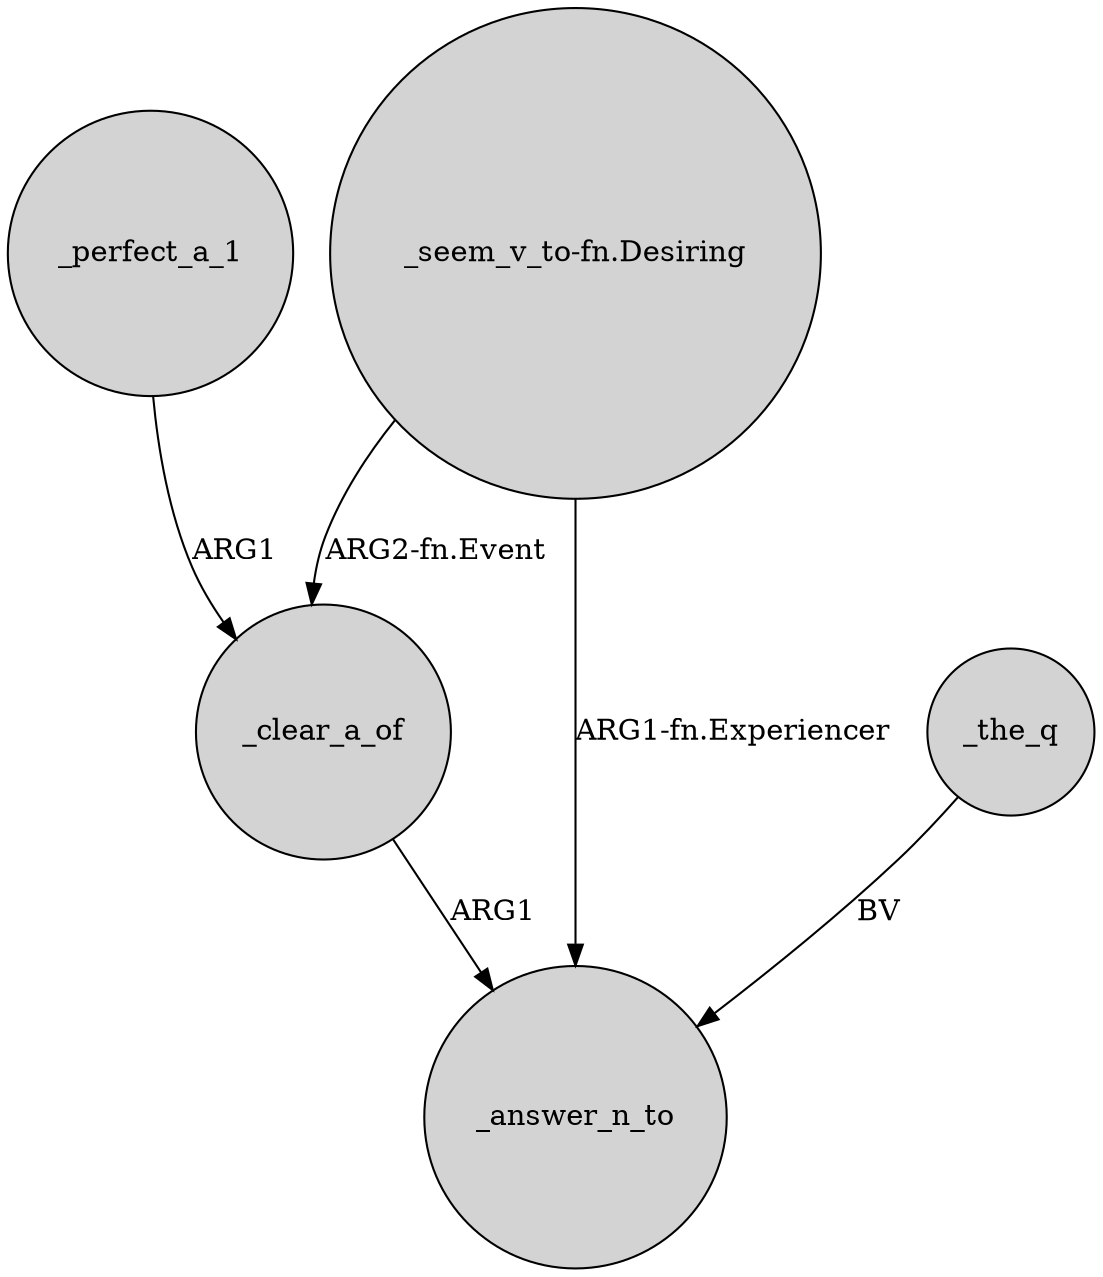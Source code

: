 digraph {
	node [shape=circle style=filled]
	_perfect_a_1 -> _clear_a_of [label=ARG1]
	"_seem_v_to-fn.Desiring" -> _clear_a_of [label="ARG2-fn.Event"]
	"_seem_v_to-fn.Desiring" -> _answer_n_to [label="ARG1-fn.Experiencer"]
	_the_q -> _answer_n_to [label=BV]
	_clear_a_of -> _answer_n_to [label=ARG1]
}

